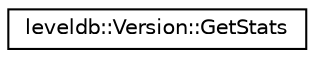 digraph "Graphical Class Hierarchy"
{
  edge [fontname="Helvetica",fontsize="10",labelfontname="Helvetica",labelfontsize="10"];
  node [fontname="Helvetica",fontsize="10",shape=record];
  rankdir="LR";
  Node1 [label="leveldb::Version::GetStats",height=0.2,width=0.4,color="black", fillcolor="white", style="filled",URL="$structleveldb_1_1_version_1_1_get_stats.html"];
}
